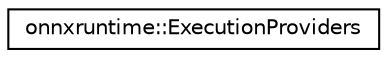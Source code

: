 digraph "Graphical Class Hierarchy"
{
  edge [fontname="Helvetica",fontsize="10",labelfontname="Helvetica",labelfontsize="10"];
  node [fontname="Helvetica",fontsize="10",shape=record];
  rankdir="LR";
  Node0 [label="onnxruntime::ExecutionProviders",height=0.2,width=0.4,color="black", fillcolor="white", style="filled",URL="$classonnxruntime_1_1ExecutionProviders.html"];
}

